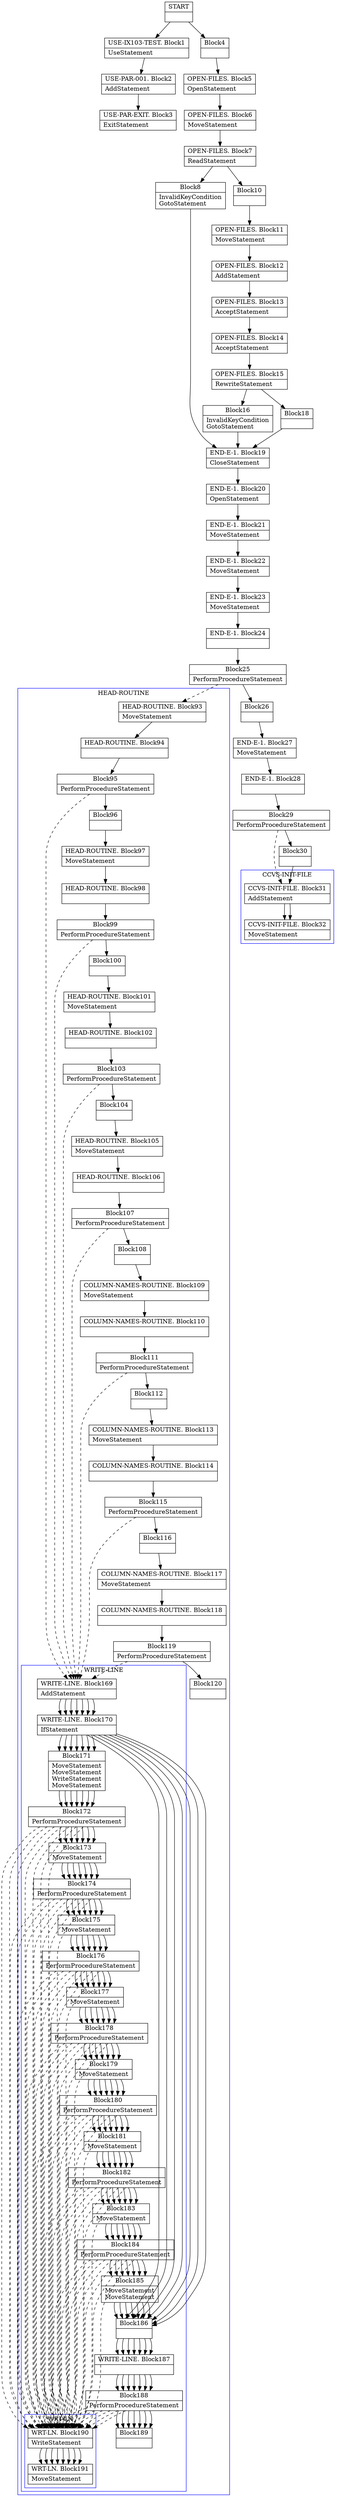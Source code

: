 digraph Cfg {
compound=true;
node [
shape = "record"
]

edge [
arrowtail = "empty"
]
Block0 [
label = "{START|}"
]
Block1 [
label = "{USE-IX103-TEST. Block1|UseStatement\l}"
]
Block2 [
label = "{USE-PAR-001. Block2|AddStatement\l}"
]
Block3 [
label = "{USE-PAR-EXIT. Block3|ExitStatement\l}"
]
Block4 [
label = "{Block4|}"
]
Block5 [
label = "{OPEN-FILES. Block5|OpenStatement\l}"
]
Block6 [
label = "{OPEN-FILES. Block6|MoveStatement\l}"
]
Block7 [
label = "{OPEN-FILES. Block7|ReadStatement\l}"
]
Block8 [
label = "{Block8|InvalidKeyCondition\lGotoStatement\l}"
]
Block19 [
label = "{END-E-1. Block19|CloseStatement\l}"
]
Block20 [
label = "{END-E-1. Block20|OpenStatement\l}"
]
Block21 [
label = "{END-E-1. Block21|MoveStatement\l}"
]
Block22 [
label = "{END-E-1. Block22|MoveStatement\l}"
]
Block23 [
label = "{END-E-1. Block23|MoveStatement\l}"
]
Block24 [
label = "{END-E-1. Block24|}"
]
Block25 [
label = "{Block25|PerformProcedureStatement\l}"
]
subgraph cluster_1{
color = blue;
label = "HEAD-ROUTINE";
Block93 [
label = "{HEAD-ROUTINE. Block93|MoveStatement\l}"
]
Block94 [
label = "{HEAD-ROUTINE. Block94|}"
]
Block95 [
label = "{Block95|PerformProcedureStatement\l}"
]
subgraph cluster_8{
color = blue;
label = "WRITE-LINE";
Block169 [
label = "{WRITE-LINE. Block169|AddStatement\l}"
]
Block170 [
label = "{WRITE-LINE. Block170|IfStatement\l}"
]
Block171 [
label = "{Block171|MoveStatement\lMoveStatement\lWriteStatement\lMoveStatement\l}"
]
Block172 [
label = "{Block172|PerformProcedureStatement\l}"
]
subgraph cluster_22{
color = blue;
label = "WRT-LN";
Block190 [
label = "{WRT-LN. Block190|WriteStatement\l}"
]
Block191 [
label = "{WRT-LN. Block191|MoveStatement\l}"
]
Block190 -> Block191

}
Block172 -> Block190 [style=dashed]

Block173 [
label = "{Block173|MoveStatement\l}"
]
Block174 [
label = "{Block174|PerformProcedureStatement\l}"
]
subgraph cluster_23{
color = blue;
label = "WRT-LN";
Block190 [
label = "{WRT-LN. Block190|WriteStatement\l}"
]
Block191 [
label = "{WRT-LN. Block191|MoveStatement\l}"
]
Block190 -> Block191

}
Block174 -> Block190 [style=dashed]

Block175 [
label = "{Block175|MoveStatement\l}"
]
Block176 [
label = "{Block176|PerformProcedureStatement\l}"
]
subgraph cluster_24{
color = blue;
label = "WRT-LN";
Block190 [
label = "{WRT-LN. Block190|WriteStatement\l}"
]
Block191 [
label = "{WRT-LN. Block191|MoveStatement\l}"
]
Block190 -> Block191

}
Block176 -> Block190 [style=dashed]

Block177 [
label = "{Block177|MoveStatement\l}"
]
Block178 [
label = "{Block178|PerformProcedureStatement\l}"
]
subgraph cluster_25{
color = blue;
label = "WRT-LN";
Block190 [
label = "{WRT-LN. Block190|WriteStatement\l}"
]
Block191 [
label = "{WRT-LN. Block191|MoveStatement\l}"
]
Block190 -> Block191

}
Block178 -> Block190 [style=dashed]

Block179 [
label = "{Block179|MoveStatement\l}"
]
Block180 [
label = "{Block180|PerformProcedureStatement\l}"
]
subgraph cluster_26{
color = blue;
label = "WRT-LN";
Block190 [
label = "{WRT-LN. Block190|WriteStatement\l}"
]
Block191 [
label = "{WRT-LN. Block191|MoveStatement\l}"
]
Block190 -> Block191

}
Block180 -> Block190 [style=dashed]

Block181 [
label = "{Block181|MoveStatement\l}"
]
Block182 [
label = "{Block182|PerformProcedureStatement\l}"
]
subgraph cluster_27{
color = blue;
label = "WRT-LN";
Block190 [
label = "{WRT-LN. Block190|WriteStatement\l}"
]
Block191 [
label = "{WRT-LN. Block191|MoveStatement\l}"
]
Block190 -> Block191

}
Block182 -> Block190 [style=dashed]

Block183 [
label = "{Block183|MoveStatement\l}"
]
Block184 [
label = "{Block184|PerformProcedureStatement\l}"
]
subgraph cluster_28{
color = blue;
label = "WRT-LN";
Block190 [
label = "{WRT-LN. Block190|WriteStatement\l}"
]
Block191 [
label = "{WRT-LN. Block191|MoveStatement\l}"
]
Block190 -> Block191

}
Block184 -> Block190 [style=dashed]

Block185 [
label = "{Block185|MoveStatement\lMoveStatement\l}"
]
Block186 [
label = "{Block186|}"
]
Block187 [
label = "{WRITE-LINE. Block187|}"
]
Block188 [
label = "{Block188|PerformProcedureStatement\l}"
]
subgraph cluster_29{
color = blue;
label = "WRT-LN";
Block190 [
label = "{WRT-LN. Block190|WriteStatement\l}"
]
Block191 [
label = "{WRT-LN. Block191|MoveStatement\l}"
]
Block190 -> Block191

}
Block188 -> Block190 [style=dashed]

Block189 [
label = "{Block189|}"
]
Block169 -> Block170
Block170 -> Block171
Block170 -> Block186
Block171 -> Block172
Block172 -> Block173
Block173 -> Block174
Block174 -> Block175
Block175 -> Block176
Block176 -> Block177
Block177 -> Block178
Block178 -> Block179
Block179 -> Block180
Block180 -> Block181
Block181 -> Block182
Block182 -> Block183
Block183 -> Block184
Block184 -> Block185
Block185 -> Block186
Block186 -> Block187
Block187 -> Block188
Block188 -> Block189

}
Block95 -> Block169 [style=dashed]

Block96 [
label = "{Block96|}"
]
Block97 [
label = "{HEAD-ROUTINE. Block97|MoveStatement\l}"
]
Block98 [
label = "{HEAD-ROUTINE. Block98|}"
]
Block99 [
label = "{Block99|PerformProcedureStatement\l}"
]
subgraph cluster_9{
color = blue;
label = "WRITE-LINE";
Block169 [
label = "{WRITE-LINE. Block169|AddStatement\l}"
]
Block170 [
label = "{WRITE-LINE. Block170|IfStatement\l}"
]
Block171 [
label = "{Block171|MoveStatement\lMoveStatement\lWriteStatement\lMoveStatement\l}"
]
Block172 [
label = "{Block172|PerformProcedureStatement\l}"
]
Block172 -> Block190 [style=dashed]

Block173 [
label = "{Block173|MoveStatement\l}"
]
Block174 [
label = "{Block174|PerformProcedureStatement\l}"
]
Block174 -> Block190 [style=dashed]

Block175 [
label = "{Block175|MoveStatement\l}"
]
Block176 [
label = "{Block176|PerformProcedureStatement\l}"
]
Block176 -> Block190 [style=dashed]

Block177 [
label = "{Block177|MoveStatement\l}"
]
Block178 [
label = "{Block178|PerformProcedureStatement\l}"
]
Block178 -> Block190 [style=dashed]

Block179 [
label = "{Block179|MoveStatement\l}"
]
Block180 [
label = "{Block180|PerformProcedureStatement\l}"
]
Block180 -> Block190 [style=dashed]

Block181 [
label = "{Block181|MoveStatement\l}"
]
Block182 [
label = "{Block182|PerformProcedureStatement\l}"
]
Block182 -> Block190 [style=dashed]

Block183 [
label = "{Block183|MoveStatement\l}"
]
Block184 [
label = "{Block184|PerformProcedureStatement\l}"
]
Block184 -> Block190 [style=dashed]

Block185 [
label = "{Block185|MoveStatement\lMoveStatement\l}"
]
Block186 [
label = "{Block186|}"
]
Block187 [
label = "{WRITE-LINE. Block187|}"
]
Block188 [
label = "{Block188|PerformProcedureStatement\l}"
]
Block188 -> Block190 [style=dashed]

Block189 [
label = "{Block189|}"
]
Block169 -> Block170
Block170 -> Block171
Block170 -> Block186
Block171 -> Block172
Block172 -> Block173
Block173 -> Block174
Block174 -> Block175
Block175 -> Block176
Block176 -> Block177
Block177 -> Block178
Block178 -> Block179
Block179 -> Block180
Block180 -> Block181
Block181 -> Block182
Block182 -> Block183
Block183 -> Block184
Block184 -> Block185
Block185 -> Block186
Block186 -> Block187
Block187 -> Block188
Block188 -> Block189

}
Block99 -> Block169 [style=dashed]

Block100 [
label = "{Block100|}"
]
Block101 [
label = "{HEAD-ROUTINE. Block101|MoveStatement\l}"
]
Block102 [
label = "{HEAD-ROUTINE. Block102|}"
]
Block103 [
label = "{Block103|PerformProcedureStatement\l}"
]
subgraph cluster_10{
color = blue;
label = "WRITE-LINE";
Block169 [
label = "{WRITE-LINE. Block169|AddStatement\l}"
]
Block170 [
label = "{WRITE-LINE. Block170|IfStatement\l}"
]
Block171 [
label = "{Block171|MoveStatement\lMoveStatement\lWriteStatement\lMoveStatement\l}"
]
Block172 [
label = "{Block172|PerformProcedureStatement\l}"
]
Block172 -> Block190 [style=dashed]

Block173 [
label = "{Block173|MoveStatement\l}"
]
Block174 [
label = "{Block174|PerformProcedureStatement\l}"
]
Block174 -> Block190 [style=dashed]

Block175 [
label = "{Block175|MoveStatement\l}"
]
Block176 [
label = "{Block176|PerformProcedureStatement\l}"
]
Block176 -> Block190 [style=dashed]

Block177 [
label = "{Block177|MoveStatement\l}"
]
Block178 [
label = "{Block178|PerformProcedureStatement\l}"
]
Block178 -> Block190 [style=dashed]

Block179 [
label = "{Block179|MoveStatement\l}"
]
Block180 [
label = "{Block180|PerformProcedureStatement\l}"
]
Block180 -> Block190 [style=dashed]

Block181 [
label = "{Block181|MoveStatement\l}"
]
Block182 [
label = "{Block182|PerformProcedureStatement\l}"
]
Block182 -> Block190 [style=dashed]

Block183 [
label = "{Block183|MoveStatement\l}"
]
Block184 [
label = "{Block184|PerformProcedureStatement\l}"
]
Block184 -> Block190 [style=dashed]

Block185 [
label = "{Block185|MoveStatement\lMoveStatement\l}"
]
Block186 [
label = "{Block186|}"
]
Block187 [
label = "{WRITE-LINE. Block187|}"
]
Block188 [
label = "{Block188|PerformProcedureStatement\l}"
]
Block188 -> Block190 [style=dashed]

Block189 [
label = "{Block189|}"
]
Block169 -> Block170
Block170 -> Block171
Block170 -> Block186
Block171 -> Block172
Block172 -> Block173
Block173 -> Block174
Block174 -> Block175
Block175 -> Block176
Block176 -> Block177
Block177 -> Block178
Block178 -> Block179
Block179 -> Block180
Block180 -> Block181
Block181 -> Block182
Block182 -> Block183
Block183 -> Block184
Block184 -> Block185
Block185 -> Block186
Block186 -> Block187
Block187 -> Block188
Block188 -> Block189

}
Block103 -> Block169 [style=dashed]

Block104 [
label = "{Block104|}"
]
Block105 [
label = "{HEAD-ROUTINE. Block105|MoveStatement\l}"
]
Block106 [
label = "{HEAD-ROUTINE. Block106|}"
]
Block107 [
label = "{Block107|PerformProcedureStatement\l}"
]
subgraph cluster_11{
color = blue;
label = "WRITE-LINE";
Block169 [
label = "{WRITE-LINE. Block169|AddStatement\l}"
]
Block170 [
label = "{WRITE-LINE. Block170|IfStatement\l}"
]
Block171 [
label = "{Block171|MoveStatement\lMoveStatement\lWriteStatement\lMoveStatement\l}"
]
Block172 [
label = "{Block172|PerformProcedureStatement\l}"
]
Block172 -> Block190 [style=dashed]

Block173 [
label = "{Block173|MoveStatement\l}"
]
Block174 [
label = "{Block174|PerformProcedureStatement\l}"
]
Block174 -> Block190 [style=dashed]

Block175 [
label = "{Block175|MoveStatement\l}"
]
Block176 [
label = "{Block176|PerformProcedureStatement\l}"
]
Block176 -> Block190 [style=dashed]

Block177 [
label = "{Block177|MoveStatement\l}"
]
Block178 [
label = "{Block178|PerformProcedureStatement\l}"
]
Block178 -> Block190 [style=dashed]

Block179 [
label = "{Block179|MoveStatement\l}"
]
Block180 [
label = "{Block180|PerformProcedureStatement\l}"
]
Block180 -> Block190 [style=dashed]

Block181 [
label = "{Block181|MoveStatement\l}"
]
Block182 [
label = "{Block182|PerformProcedureStatement\l}"
]
Block182 -> Block190 [style=dashed]

Block183 [
label = "{Block183|MoveStatement\l}"
]
Block184 [
label = "{Block184|PerformProcedureStatement\l}"
]
Block184 -> Block190 [style=dashed]

Block185 [
label = "{Block185|MoveStatement\lMoveStatement\l}"
]
Block186 [
label = "{Block186|}"
]
Block187 [
label = "{WRITE-LINE. Block187|}"
]
Block188 [
label = "{Block188|PerformProcedureStatement\l}"
]
Block188 -> Block190 [style=dashed]

Block189 [
label = "{Block189|}"
]
Block169 -> Block170
Block170 -> Block171
Block170 -> Block186
Block171 -> Block172
Block172 -> Block173
Block173 -> Block174
Block174 -> Block175
Block175 -> Block176
Block176 -> Block177
Block177 -> Block178
Block178 -> Block179
Block179 -> Block180
Block180 -> Block181
Block181 -> Block182
Block182 -> Block183
Block183 -> Block184
Block184 -> Block185
Block185 -> Block186
Block186 -> Block187
Block187 -> Block188
Block188 -> Block189

}
Block107 -> Block169 [style=dashed]

Block108 [
label = "{Block108|}"
]
Block109 [
label = "{COLUMN-NAMES-ROUTINE. Block109|MoveStatement\l}"
]
Block110 [
label = "{COLUMN-NAMES-ROUTINE. Block110|}"
]
Block111 [
label = "{Block111|PerformProcedureStatement\l}"
]
subgraph cluster_12{
color = blue;
label = "WRITE-LINE";
Block169 [
label = "{WRITE-LINE. Block169|AddStatement\l}"
]
Block170 [
label = "{WRITE-LINE. Block170|IfStatement\l}"
]
Block171 [
label = "{Block171|MoveStatement\lMoveStatement\lWriteStatement\lMoveStatement\l}"
]
Block172 [
label = "{Block172|PerformProcedureStatement\l}"
]
Block172 -> Block190 [style=dashed]

Block173 [
label = "{Block173|MoveStatement\l}"
]
Block174 [
label = "{Block174|PerformProcedureStatement\l}"
]
Block174 -> Block190 [style=dashed]

Block175 [
label = "{Block175|MoveStatement\l}"
]
Block176 [
label = "{Block176|PerformProcedureStatement\l}"
]
Block176 -> Block190 [style=dashed]

Block177 [
label = "{Block177|MoveStatement\l}"
]
Block178 [
label = "{Block178|PerformProcedureStatement\l}"
]
Block178 -> Block190 [style=dashed]

Block179 [
label = "{Block179|MoveStatement\l}"
]
Block180 [
label = "{Block180|PerformProcedureStatement\l}"
]
Block180 -> Block190 [style=dashed]

Block181 [
label = "{Block181|MoveStatement\l}"
]
Block182 [
label = "{Block182|PerformProcedureStatement\l}"
]
Block182 -> Block190 [style=dashed]

Block183 [
label = "{Block183|MoveStatement\l}"
]
Block184 [
label = "{Block184|PerformProcedureStatement\l}"
]
Block184 -> Block190 [style=dashed]

Block185 [
label = "{Block185|MoveStatement\lMoveStatement\l}"
]
Block186 [
label = "{Block186|}"
]
Block187 [
label = "{WRITE-LINE. Block187|}"
]
Block188 [
label = "{Block188|PerformProcedureStatement\l}"
]
Block188 -> Block190 [style=dashed]

Block189 [
label = "{Block189|}"
]
Block169 -> Block170
Block170 -> Block171
Block170 -> Block186
Block171 -> Block172
Block172 -> Block173
Block173 -> Block174
Block174 -> Block175
Block175 -> Block176
Block176 -> Block177
Block177 -> Block178
Block178 -> Block179
Block179 -> Block180
Block180 -> Block181
Block181 -> Block182
Block182 -> Block183
Block183 -> Block184
Block184 -> Block185
Block185 -> Block186
Block186 -> Block187
Block187 -> Block188
Block188 -> Block189

}
Block111 -> Block169 [style=dashed]

Block112 [
label = "{Block112|}"
]
Block113 [
label = "{COLUMN-NAMES-ROUTINE. Block113|MoveStatement\l}"
]
Block114 [
label = "{COLUMN-NAMES-ROUTINE. Block114|}"
]
Block115 [
label = "{Block115|PerformProcedureStatement\l}"
]
subgraph cluster_13{
color = blue;
label = "WRITE-LINE";
Block169 [
label = "{WRITE-LINE. Block169|AddStatement\l}"
]
Block170 [
label = "{WRITE-LINE. Block170|IfStatement\l}"
]
Block171 [
label = "{Block171|MoveStatement\lMoveStatement\lWriteStatement\lMoveStatement\l}"
]
Block172 [
label = "{Block172|PerformProcedureStatement\l}"
]
Block172 -> Block190 [style=dashed]

Block173 [
label = "{Block173|MoveStatement\l}"
]
Block174 [
label = "{Block174|PerformProcedureStatement\l}"
]
Block174 -> Block190 [style=dashed]

Block175 [
label = "{Block175|MoveStatement\l}"
]
Block176 [
label = "{Block176|PerformProcedureStatement\l}"
]
Block176 -> Block190 [style=dashed]

Block177 [
label = "{Block177|MoveStatement\l}"
]
Block178 [
label = "{Block178|PerformProcedureStatement\l}"
]
Block178 -> Block190 [style=dashed]

Block179 [
label = "{Block179|MoveStatement\l}"
]
Block180 [
label = "{Block180|PerformProcedureStatement\l}"
]
Block180 -> Block190 [style=dashed]

Block181 [
label = "{Block181|MoveStatement\l}"
]
Block182 [
label = "{Block182|PerformProcedureStatement\l}"
]
Block182 -> Block190 [style=dashed]

Block183 [
label = "{Block183|MoveStatement\l}"
]
Block184 [
label = "{Block184|PerformProcedureStatement\l}"
]
Block184 -> Block190 [style=dashed]

Block185 [
label = "{Block185|MoveStatement\lMoveStatement\l}"
]
Block186 [
label = "{Block186|}"
]
Block187 [
label = "{WRITE-LINE. Block187|}"
]
Block188 [
label = "{Block188|PerformProcedureStatement\l}"
]
Block188 -> Block190 [style=dashed]

Block189 [
label = "{Block189|}"
]
Block169 -> Block170
Block170 -> Block171
Block170 -> Block186
Block171 -> Block172
Block172 -> Block173
Block173 -> Block174
Block174 -> Block175
Block175 -> Block176
Block176 -> Block177
Block177 -> Block178
Block178 -> Block179
Block179 -> Block180
Block180 -> Block181
Block181 -> Block182
Block182 -> Block183
Block183 -> Block184
Block184 -> Block185
Block185 -> Block186
Block186 -> Block187
Block187 -> Block188
Block188 -> Block189

}
Block115 -> Block169 [style=dashed]

Block116 [
label = "{Block116|}"
]
Block117 [
label = "{COLUMN-NAMES-ROUTINE. Block117|MoveStatement\l}"
]
Block118 [
label = "{COLUMN-NAMES-ROUTINE. Block118|}"
]
Block119 [
label = "{Block119|PerformProcedureStatement\l}"
]
subgraph cluster_14{
color = blue;
label = "WRITE-LINE";
Block169 [
label = "{WRITE-LINE. Block169|AddStatement\l}"
]
Block170 [
label = "{WRITE-LINE. Block170|IfStatement\l}"
]
Block171 [
label = "{Block171|MoveStatement\lMoveStatement\lWriteStatement\lMoveStatement\l}"
]
Block172 [
label = "{Block172|PerformProcedureStatement\l}"
]
Block172 -> Block190 [style=dashed]

Block173 [
label = "{Block173|MoveStatement\l}"
]
Block174 [
label = "{Block174|PerformProcedureStatement\l}"
]
Block174 -> Block190 [style=dashed]

Block175 [
label = "{Block175|MoveStatement\l}"
]
Block176 [
label = "{Block176|PerformProcedureStatement\l}"
]
Block176 -> Block190 [style=dashed]

Block177 [
label = "{Block177|MoveStatement\l}"
]
Block178 [
label = "{Block178|PerformProcedureStatement\l}"
]
Block178 -> Block190 [style=dashed]

Block179 [
label = "{Block179|MoveStatement\l}"
]
Block180 [
label = "{Block180|PerformProcedureStatement\l}"
]
Block180 -> Block190 [style=dashed]

Block181 [
label = "{Block181|MoveStatement\l}"
]
Block182 [
label = "{Block182|PerformProcedureStatement\l}"
]
Block182 -> Block190 [style=dashed]

Block183 [
label = "{Block183|MoveStatement\l}"
]
Block184 [
label = "{Block184|PerformProcedureStatement\l}"
]
Block184 -> Block190 [style=dashed]

Block185 [
label = "{Block185|MoveStatement\lMoveStatement\l}"
]
Block186 [
label = "{Block186|}"
]
Block187 [
label = "{WRITE-LINE. Block187|}"
]
Block188 [
label = "{Block188|PerformProcedureStatement\l}"
]
Block188 -> Block190 [style=dashed]

Block189 [
label = "{Block189|}"
]
Block169 -> Block170
Block170 -> Block171
Block170 -> Block186
Block171 -> Block172
Block172 -> Block173
Block173 -> Block174
Block174 -> Block175
Block175 -> Block176
Block176 -> Block177
Block177 -> Block178
Block178 -> Block179
Block179 -> Block180
Block180 -> Block181
Block181 -> Block182
Block182 -> Block183
Block183 -> Block184
Block184 -> Block185
Block185 -> Block186
Block186 -> Block187
Block187 -> Block188
Block188 -> Block189

}
Block119 -> Block169 [style=dashed]

Block120 [
label = "{Block120|}"
]
Block93 -> Block94
Block94 -> Block95
Block95 -> Block96
Block96 -> Block97
Block97 -> Block98
Block98 -> Block99
Block99 -> Block100
Block100 -> Block101
Block101 -> Block102
Block102 -> Block103
Block103 -> Block104
Block104 -> Block105
Block105 -> Block106
Block106 -> Block107
Block107 -> Block108
Block108 -> Block109
Block109 -> Block110
Block110 -> Block111
Block111 -> Block112
Block112 -> Block113
Block113 -> Block114
Block114 -> Block115
Block115 -> Block116
Block116 -> Block117
Block117 -> Block118
Block118 -> Block119
Block119 -> Block120

}
Block25 -> Block93 [style=dashed]

Block26 [
label = "{Block26|}"
]
Block27 [
label = "{END-E-1. Block27|MoveStatement\l}"
]
Block28 [
label = "{END-E-1. Block28|}"
]
Block29 [
label = "{Block29|PerformProcedureStatement\l}"
]
subgraph cluster_2{
color = blue;
label = "CCVS-INIT-FILE";
Block31 [
label = "{CCVS-INIT-FILE. Block31|AddStatement\l}"
]
Block32 [
label = "{CCVS-INIT-FILE. Block32|MoveStatement\l}"
]
Block31 -> Block32

}
Block29 -> Block31 [style=dashed]

Block30 [
label = "{Block30|}"
]
Block31 [
label = "{CCVS-INIT-FILE. Block31|AddStatement\l}"
]
Block32 [
label = "{CCVS-INIT-FILE. Block32|MoveStatement\l}"
]
Block10 [
label = "{Block10|}"
]
Block11 [
label = "{OPEN-FILES. Block11|MoveStatement\l}"
]
Block12 [
label = "{OPEN-FILES. Block12|AddStatement\l}"
]
Block13 [
label = "{OPEN-FILES. Block13|AcceptStatement\l}"
]
Block14 [
label = "{OPEN-FILES. Block14|AcceptStatement\l}"
]
Block15 [
label = "{OPEN-FILES. Block15|RewriteStatement\l}"
]
Block16 [
label = "{Block16|InvalidKeyCondition\lGotoStatement\l}"
]
Block18 [
label = "{Block18|}"
]
Block0 -> Block1
Block0 -> Block4
Block1 -> Block2
Block2 -> Block3
Block4 -> Block5
Block5 -> Block6
Block6 -> Block7
Block7 -> Block8
Block7 -> Block10
Block8 -> Block19
Block19 -> Block20
Block20 -> Block21
Block21 -> Block22
Block22 -> Block23
Block23 -> Block24
Block24 -> Block25
Block25 -> Block26
Block26 -> Block27
Block27 -> Block28
Block28 -> Block29
Block29 -> Block30
Block30 -> Block31
Block31 -> Block32
Block10 -> Block11
Block11 -> Block12
Block12 -> Block13
Block13 -> Block14
Block14 -> Block15
Block15 -> Block16
Block15 -> Block18
Block16 -> Block19
Block18 -> Block19

}
